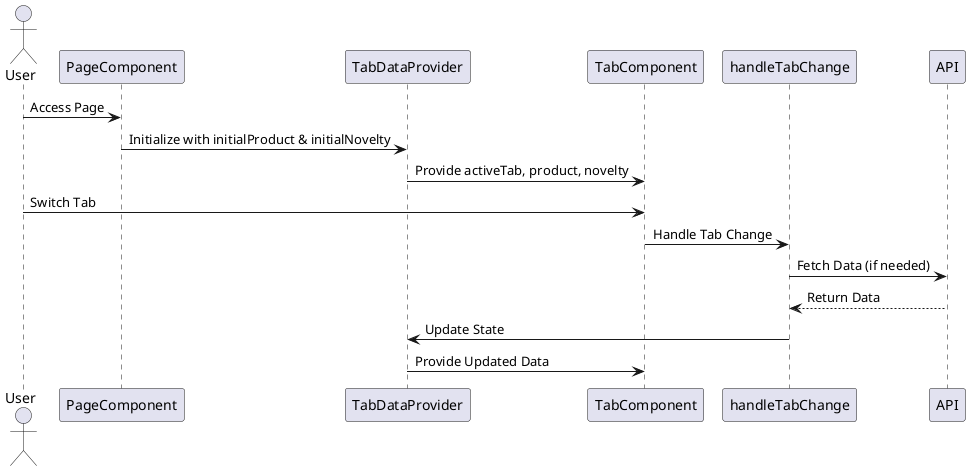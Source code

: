 @startuml
actor User as U
participant PageComponent
participant TabDataProvider
participant TabComponent
participant handleTabChange
participant API

U -> PageComponent: Access Page
PageComponent -> TabDataProvider: Initialize with initialProduct & initialNovelty
TabDataProvider -> TabComponent: Provide activeTab, product, novelty
U -> TabComponent: Switch Tab
TabComponent -> handleTabChange: Handle Tab Change
handleTabChange -> API: Fetch Data (if needed)
API --> handleTabChange: Return Data
handleTabChange -> TabDataProvider: Update State
TabDataProvider -> TabComponent: Provide Updated Data
@enduml
